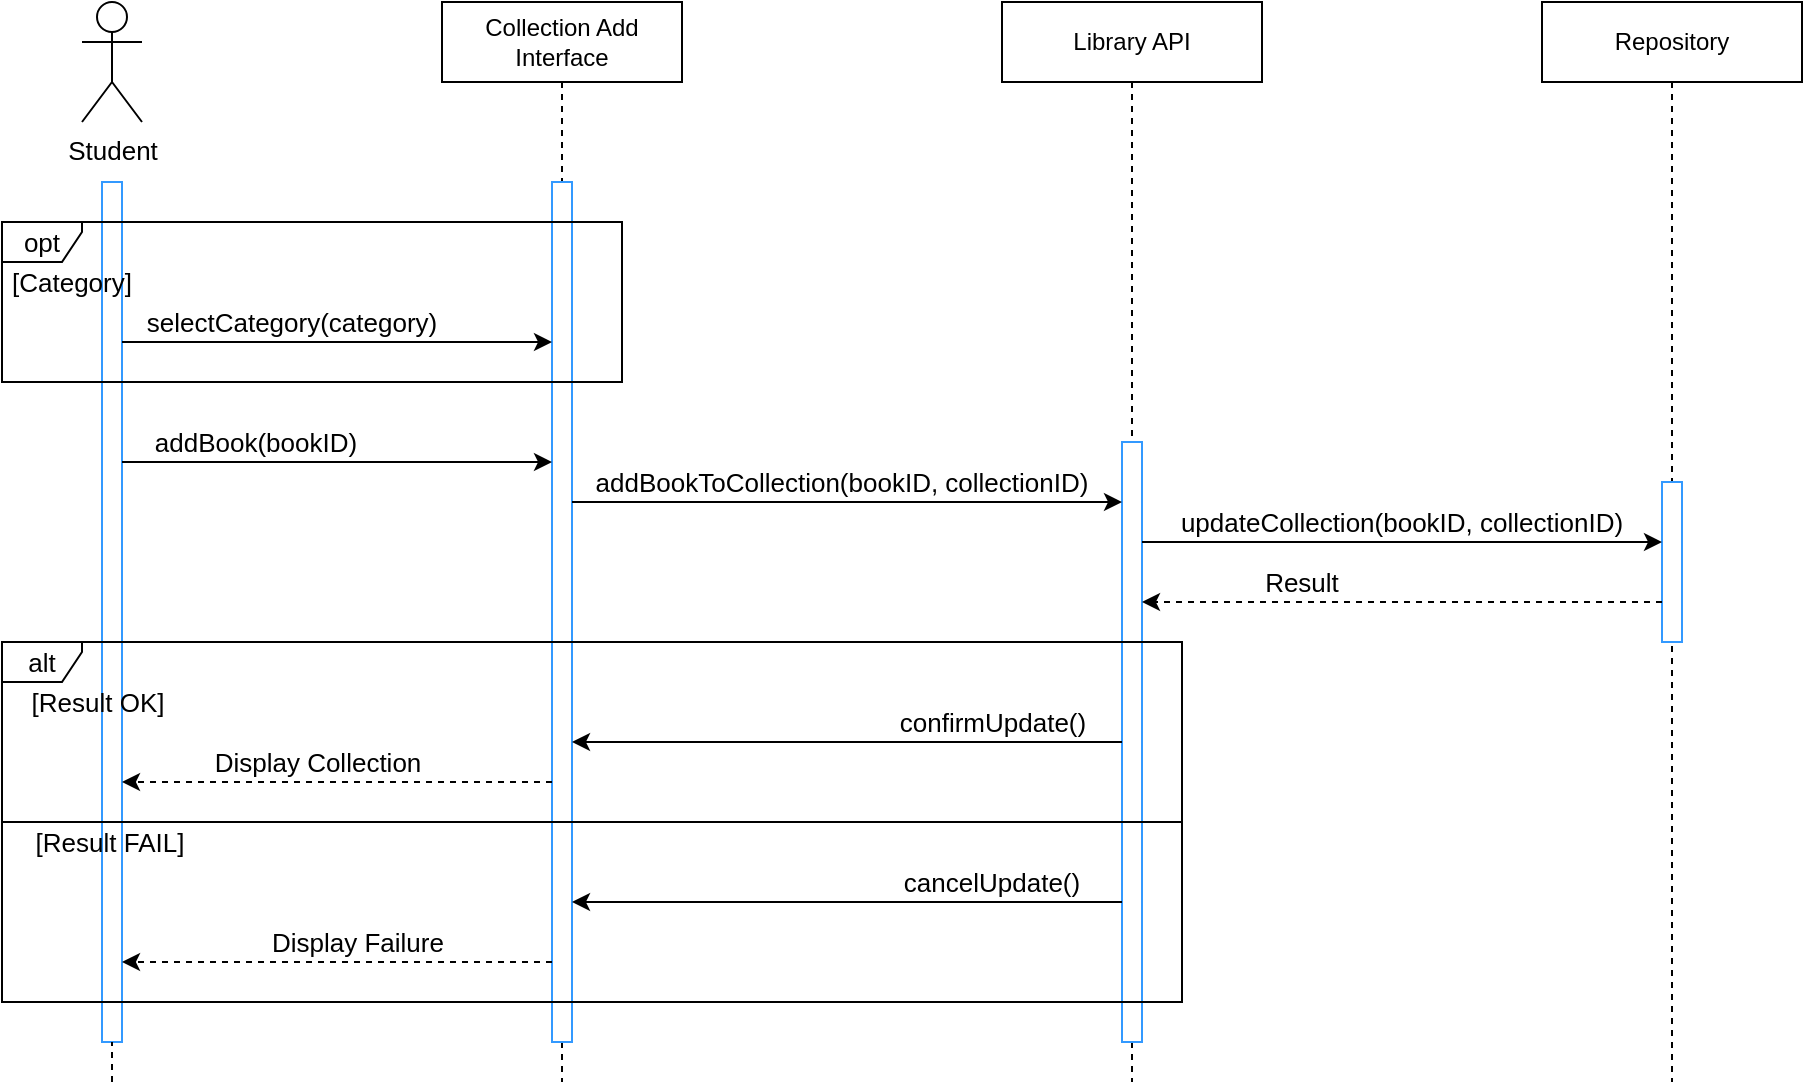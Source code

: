 <mxfile compressed="false" version="21.1.0" type="device">
  <diagram name="Page-1" id="2YBvvXClWsGukQMizWep">
    <mxGraphModel dx="1060" dy="682" grid="1" gridSize="10" guides="1" tooltips="1" connect="1" arrows="1" fold="1" page="1" pageScale="1" pageWidth="2500" pageHeight="2500" math="0" shadow="0">
      <root>
        <mxCell id="0" />
        <mxCell id="1" parent="0" />
        <mxCell id="aM9ryv3xv72pqoxQDRHE-5" value="Repository" style="shape=umlLifeline;perimeter=lifelinePerimeter;whiteSpace=wrap;html=1;container=0;dropTarget=0;collapsible=0;recursiveResize=0;outlineConnect=0;portConstraint=eastwest;newEdgeStyle={&quot;edgeStyle&quot;:&quot;elbowEdgeStyle&quot;,&quot;elbow&quot;:&quot;vertical&quot;,&quot;curved&quot;:0,&quot;rounded&quot;:0};" parent="1" vertex="1">
          <mxGeometry x="780" y="40" width="130" height="540" as="geometry" />
        </mxCell>
        <mxCell id="aM9ryv3xv72pqoxQDRHE-6" value="" style="html=1;points=[];perimeter=orthogonalPerimeter;outlineConnect=0;targetShapes=umlLifeline;portConstraint=eastwest;newEdgeStyle={&quot;edgeStyle&quot;:&quot;elbowEdgeStyle&quot;,&quot;elbow&quot;:&quot;vertical&quot;,&quot;curved&quot;:0,&quot;rounded&quot;:0};strokeColor=#3399FF;" parent="aM9ryv3xv72pqoxQDRHE-5" vertex="1">
          <mxGeometry x="60" y="240" width="10" height="80" as="geometry" />
        </mxCell>
        <mxCell id="fCjNDRdymDhb6TnAWpX7-8" value="Student" style="shape=umlActor;verticalLabelPosition=bottom;verticalAlign=top;html=1;outlineConnect=0;strokeColor=#000000;fontSize=13;" parent="1" vertex="1">
          <mxGeometry x="50" y="40" width="30" height="60" as="geometry" />
        </mxCell>
        <mxCell id="fCjNDRdymDhb6TnAWpX7-12" value="" style="html=1;points=[];perimeter=orthogonalPerimeter;outlineConnect=0;targetShapes=umlLifeline;portConstraint=eastwest;newEdgeStyle={&quot;edgeStyle&quot;:&quot;elbowEdgeStyle&quot;,&quot;elbow&quot;:&quot;vertical&quot;,&quot;curved&quot;:0,&quot;rounded&quot;:0};strokeColor=#3399FF;" parent="1" vertex="1">
          <mxGeometry x="60" y="130" width="10" height="430" as="geometry" />
        </mxCell>
        <mxCell id="fCjNDRdymDhb6TnAWpX7-27" value="Collection Add Interface" style="shape=umlLifeline;perimeter=lifelinePerimeter;whiteSpace=wrap;html=1;container=0;dropTarget=0;collapsible=0;recursiveResize=0;outlineConnect=0;portConstraint=eastwest;newEdgeStyle={&quot;edgeStyle&quot;:&quot;elbowEdgeStyle&quot;,&quot;elbow&quot;:&quot;vertical&quot;,&quot;curved&quot;:0,&quot;rounded&quot;:0};" parent="1" vertex="1">
          <mxGeometry x="230" y="40" width="120" height="540" as="geometry" />
        </mxCell>
        <mxCell id="fCjNDRdymDhb6TnAWpX7-28" value="" style="html=1;points=[];perimeter=orthogonalPerimeter;outlineConnect=0;targetShapes=umlLifeline;portConstraint=eastwest;newEdgeStyle={&quot;edgeStyle&quot;:&quot;elbowEdgeStyle&quot;,&quot;elbow&quot;:&quot;vertical&quot;,&quot;curved&quot;:0,&quot;rounded&quot;:0};strokeColor=#3399FF;" parent="fCjNDRdymDhb6TnAWpX7-27" vertex="1">
          <mxGeometry x="55" y="90" width="10" height="430" as="geometry" />
        </mxCell>
        <mxCell id="fCjNDRdymDhb6TnAWpX7-33" value="" style="endArrow=none;dashed=1;html=1;rounded=0;fontSize=13;" parent="1" target="fCjNDRdymDhb6TnAWpX7-12" edge="1">
          <mxGeometry width="50" height="50" relative="1" as="geometry">
            <mxPoint x="65" y="580" as="sourcePoint" />
            <mxPoint x="65" y="660" as="targetPoint" />
            <Array as="points" />
          </mxGeometry>
        </mxCell>
        <mxCell id="fCjNDRdymDhb6TnAWpX7-42" value="selectCategory(category)" style="text;html=1;strokeColor=none;fillColor=none;align=center;verticalAlign=middle;whiteSpace=wrap;rounded=0;fontSize=13;" parent="1" vertex="1">
          <mxGeometry x="70" y="190" width="170" height="20" as="geometry" />
        </mxCell>
        <mxCell id="fCjNDRdymDhb6TnAWpX7-45" value="opt" style="shape=umlFrame;whiteSpace=wrap;html=1;pointerEvents=0;strokeColor=#000000;fontSize=13;width=40;height=20;" parent="1" vertex="1">
          <mxGeometry x="10" y="150" width="310" height="80" as="geometry" />
        </mxCell>
        <mxCell id="fCjNDRdymDhb6TnAWpX7-46" value="[Category]" style="text;html=1;strokeColor=none;fillColor=none;align=center;verticalAlign=middle;whiteSpace=wrap;rounded=0;fontSize=13;" parent="1" vertex="1">
          <mxGeometry x="10" y="170" width="70" height="20" as="geometry" />
        </mxCell>
        <mxCell id="fCjNDRdymDhb6TnAWpX7-51" value="" style="endArrow=classic;html=1;rounded=0;fontSize=13;" parent="1" source="fCjNDRdymDhb6TnAWpX7-12" target="fCjNDRdymDhb6TnAWpX7-28" edge="1">
          <mxGeometry width="50" height="50" relative="1" as="geometry">
            <mxPoint x="70" y="230" as="sourcePoint" />
            <mxPoint x="285" y="230" as="targetPoint" />
            <Array as="points">
              <mxPoint x="139" y="210" />
              <mxPoint x="204" y="210" />
            </Array>
          </mxGeometry>
        </mxCell>
        <mxCell id="8WBUeJ8e2ZMxS5DKSKpC-83" value="Library API" style="shape=umlLifeline;perimeter=lifelinePerimeter;whiteSpace=wrap;html=1;container=0;dropTarget=0;collapsible=0;recursiveResize=0;outlineConnect=0;portConstraint=eastwest;newEdgeStyle={&quot;edgeStyle&quot;:&quot;elbowEdgeStyle&quot;,&quot;elbow&quot;:&quot;vertical&quot;,&quot;curved&quot;:0,&quot;rounded&quot;:0};" parent="1" vertex="1">
          <mxGeometry x="510" y="40" width="130" height="540" as="geometry" />
        </mxCell>
        <mxCell id="8WBUeJ8e2ZMxS5DKSKpC-84" value="" style="html=1;points=[];perimeter=orthogonalPerimeter;outlineConnect=0;targetShapes=umlLifeline;portConstraint=eastwest;newEdgeStyle={&quot;edgeStyle&quot;:&quot;elbowEdgeStyle&quot;,&quot;elbow&quot;:&quot;vertical&quot;,&quot;curved&quot;:0,&quot;rounded&quot;:0};strokeColor=#3399FF;" parent="8WBUeJ8e2ZMxS5DKSKpC-83" vertex="1">
          <mxGeometry x="60" y="220" width="10" height="300" as="geometry" />
        </mxCell>
        <mxCell id="UOv02gEyeNIiNMxLk5ma-9" value="" style="endArrow=classic;html=1;rounded=0;" parent="1" edge="1">
          <mxGeometry width="50" height="50" relative="1" as="geometry">
            <mxPoint x="70" y="270" as="sourcePoint" />
            <mxPoint x="285" y="270" as="targetPoint" />
            <Array as="points">
              <mxPoint x="180" y="270" />
            </Array>
          </mxGeometry>
        </mxCell>
        <mxCell id="UOv02gEyeNIiNMxLk5ma-11" value="addBook(bookID)" style="text;html=1;strokeColor=none;fillColor=none;align=center;verticalAlign=middle;whiteSpace=wrap;rounded=0;fontSize=13;" parent="1" vertex="1">
          <mxGeometry x="73.75" y="250" width="126.25" height="20" as="geometry" />
        </mxCell>
        <mxCell id="UOv02gEyeNIiNMxLk5ma-12" value="" style="endArrow=classic;html=1;rounded=0;" parent="1" edge="1" target="8WBUeJ8e2ZMxS5DKSKpC-84">
          <mxGeometry width="50" height="50" relative="1" as="geometry">
            <mxPoint x="295" y="290" as="sourcePoint" />
            <mxPoint x="460" y="290" as="targetPoint" />
            <Array as="points">
              <mxPoint x="430" y="290" />
            </Array>
          </mxGeometry>
        </mxCell>
        <mxCell id="UOv02gEyeNIiNMxLk5ma-13" value="addBookToCollection(bookID, collectionID)" style="text;html=1;strokeColor=none;fillColor=none;align=center;verticalAlign=middle;whiteSpace=wrap;rounded=0;fontSize=13;" parent="1" vertex="1">
          <mxGeometry x="300" y="270" width="260" height="20" as="geometry" />
        </mxCell>
        <mxCell id="UOv02gEyeNIiNMxLk5ma-14" value="" style="endArrow=classic;html=1;rounded=0;" parent="1" target="aM9ryv3xv72pqoxQDRHE-6" edge="1" source="8WBUeJ8e2ZMxS5DKSKpC-84">
          <mxGeometry width="50" height="50" relative="1" as="geometry">
            <mxPoint x="470" y="310" as="sourcePoint" />
            <mxPoint x="560" y="320" as="targetPoint" />
            <Array as="points">
              <mxPoint x="580" y="310" />
              <mxPoint x="620" y="310" />
            </Array>
          </mxGeometry>
        </mxCell>
        <mxCell id="UOv02gEyeNIiNMxLk5ma-15" value="updateCollection(bookID, collectionID)" style="text;html=1;strokeColor=none;fillColor=none;align=center;verticalAlign=middle;whiteSpace=wrap;rounded=0;fontSize=13;" parent="1" vertex="1">
          <mxGeometry x="590" y="290" width="240" height="20" as="geometry" />
        </mxCell>
        <mxCell id="UOv02gEyeNIiNMxLk5ma-16" value="alt" style="shape=umlFrame;whiteSpace=wrap;html=1;pointerEvents=0;strokeColor=#000000;fontSize=13;width=40;height=20;" parent="1" vertex="1">
          <mxGeometry x="10" y="360" width="590" height="90" as="geometry" />
        </mxCell>
        <mxCell id="UOv02gEyeNIiNMxLk5ma-17" value="confirmUpdate()" style="text;html=1;strokeColor=none;fillColor=none;align=center;verticalAlign=middle;whiteSpace=wrap;rounded=0;fontSize=13;" parent="1" vertex="1">
          <mxGeometry x="437.5" y="390" width="135" height="20" as="geometry" />
        </mxCell>
        <mxCell id="UOv02gEyeNIiNMxLk5ma-18" value="" style="endArrow=classic;html=1;rounded=0;fontSize=13;" parent="1" edge="1" source="8WBUeJ8e2ZMxS5DKSKpC-84">
          <mxGeometry width="50" height="50" relative="1" as="geometry">
            <mxPoint x="460" y="410" as="sourcePoint" />
            <mxPoint x="295" y="410" as="targetPoint" />
            <Array as="points">
              <mxPoint x="440" y="410" />
            </Array>
          </mxGeometry>
        </mxCell>
        <mxCell id="UOv02gEyeNIiNMxLk5ma-19" value="" style="endArrow=classic;html=1;rounded=0;fontSize=13;dashed=1;" parent="1" edge="1">
          <mxGeometry width="50" height="50" relative="1" as="geometry">
            <mxPoint x="285" y="430" as="sourcePoint" />
            <mxPoint x="70" y="430" as="targetPoint" />
            <Array as="points">
              <mxPoint x="211" y="430" />
              <mxPoint x="130" y="430" />
            </Array>
          </mxGeometry>
        </mxCell>
        <mxCell id="UOv02gEyeNIiNMxLk5ma-20" value="Display Collection" style="text;html=1;strokeColor=none;fillColor=none;align=center;verticalAlign=middle;whiteSpace=wrap;rounded=0;fontSize=13;" parent="1" vertex="1">
          <mxGeometry x="115" y="410" width="106.25" height="20" as="geometry" />
        </mxCell>
        <mxCell id="UOv02gEyeNIiNMxLk5ma-21" value="" style="endArrow=classic;html=1;rounded=0;dashed=1;" parent="1" source="aM9ryv3xv72pqoxQDRHE-6" edge="1" target="8WBUeJ8e2ZMxS5DKSKpC-84">
          <mxGeometry width="50" height="50" relative="1" as="geometry">
            <mxPoint x="680" y="340" as="sourcePoint" />
            <mxPoint x="470" y="340" as="targetPoint" />
            <Array as="points">
              <mxPoint x="600" y="340" />
            </Array>
          </mxGeometry>
        </mxCell>
        <mxCell id="UOv02gEyeNIiNMxLk5ma-22" value="Result" style="text;html=1;strokeColor=none;fillColor=none;align=center;verticalAlign=middle;whiteSpace=wrap;rounded=0;fontSize=13;" parent="1" vertex="1">
          <mxGeometry x="625" y="320" width="70" height="20" as="geometry" />
        </mxCell>
        <mxCell id="UOv02gEyeNIiNMxLk5ma-23" value="[Result OK]" style="text;html=1;strokeColor=none;fillColor=none;align=center;verticalAlign=middle;whiteSpace=wrap;rounded=0;fontSize=13;" parent="1" vertex="1">
          <mxGeometry x="17.81" y="380" width="80" height="20" as="geometry" />
        </mxCell>
        <mxCell id="UOv02gEyeNIiNMxLk5ma-24" value="cancelUpdate()" style="text;html=1;strokeColor=none;fillColor=none;align=center;verticalAlign=middle;whiteSpace=wrap;rounded=0;fontSize=13;" parent="1" vertex="1">
          <mxGeometry x="450" y="470" width="110" height="20" as="geometry" />
        </mxCell>
        <mxCell id="UOv02gEyeNIiNMxLk5ma-25" value="" style="endArrow=classic;html=1;rounded=0;fontSize=13;" parent="1" edge="1" target="fCjNDRdymDhb6TnAWpX7-28" source="8WBUeJ8e2ZMxS5DKSKpC-84">
          <mxGeometry width="50" height="50" relative="1" as="geometry">
            <mxPoint x="465" y="480" as="sourcePoint" />
            <mxPoint x="300" y="480" as="targetPoint" />
            <Array as="points">
              <mxPoint x="480" y="490" />
              <mxPoint x="400" y="490" />
            </Array>
          </mxGeometry>
        </mxCell>
        <mxCell id="UOv02gEyeNIiNMxLk5ma-26" value="" style="endArrow=classic;html=1;rounded=0;fontSize=13;dashed=1;" parent="1" edge="1">
          <mxGeometry width="50" height="50" relative="1" as="geometry">
            <mxPoint x="285" y="520" as="sourcePoint" />
            <mxPoint x="70" y="520" as="targetPoint" />
            <Array as="points">
              <mxPoint x="219" y="520" />
              <mxPoint x="129" y="520" />
            </Array>
          </mxGeometry>
        </mxCell>
        <mxCell id="UOv02gEyeNIiNMxLk5ma-27" value="Display Failure" style="text;html=1;strokeColor=none;fillColor=none;align=center;verticalAlign=middle;whiteSpace=wrap;rounded=0;fontSize=13;" parent="1" vertex="1">
          <mxGeometry x="110" y="500" width="155.62" height="20" as="geometry" />
        </mxCell>
        <mxCell id="UOv02gEyeNIiNMxLk5ma-28" value="[Result FAIL]" style="text;html=1;strokeColor=none;fillColor=none;align=center;verticalAlign=middle;whiteSpace=wrap;rounded=0;fontSize=13;" parent="1" vertex="1">
          <mxGeometry x="17.81" y="450" width="92.19" height="20" as="geometry" />
        </mxCell>
        <mxCell id="UOv02gEyeNIiNMxLk5ma-29" value="" style="rounded=0;whiteSpace=wrap;html=1;fillColor=none;" parent="1" vertex="1">
          <mxGeometry x="10" y="450" width="590" height="90" as="geometry" />
        </mxCell>
      </root>
    </mxGraphModel>
  </diagram>
</mxfile>
